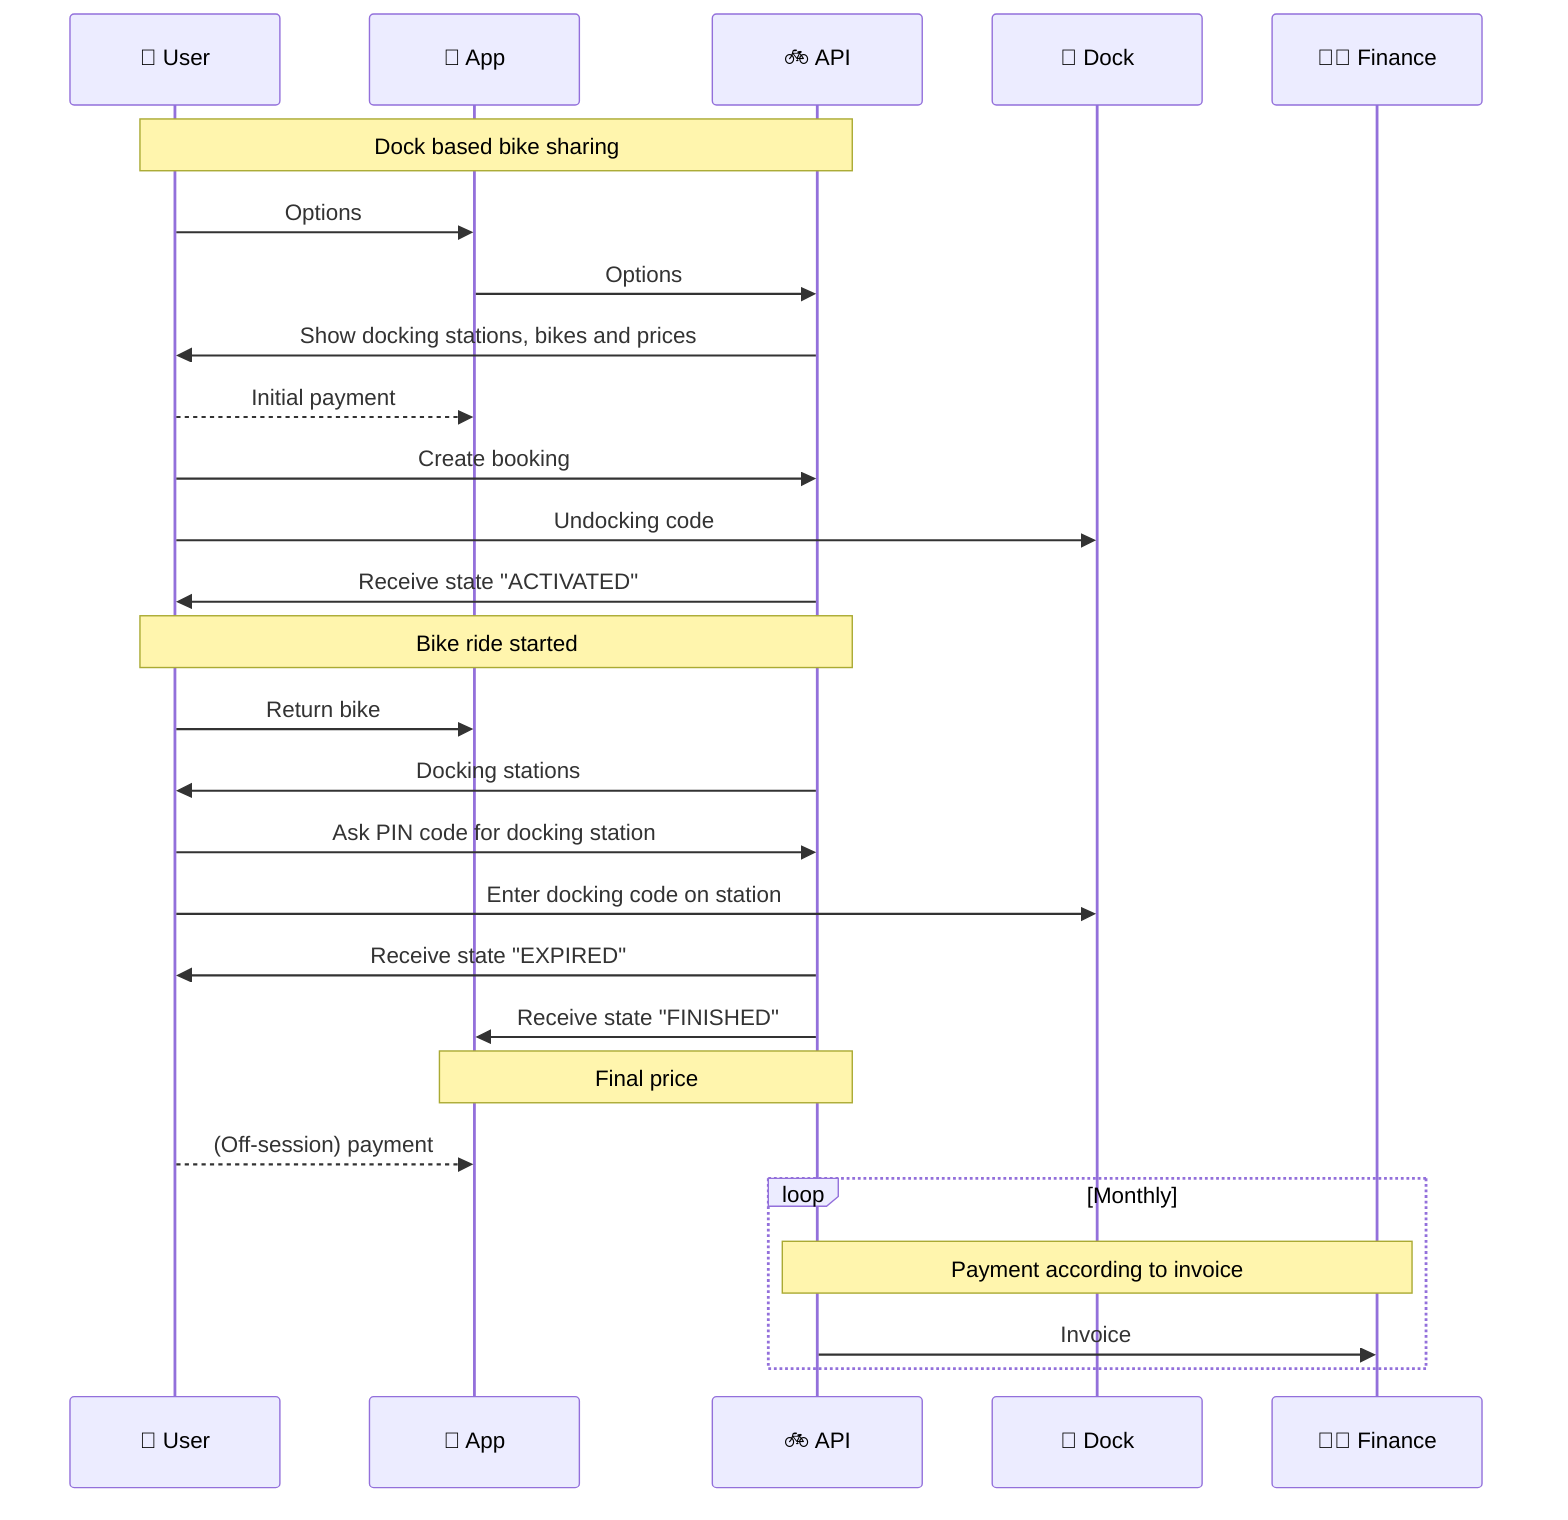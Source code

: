 sequenceDiagram
  %% MermaidJS sequences for docked bike interaction
  %% Use https://mermaid-js.github.io/mermaid-live-editor/ to edit
  %% For docking and undocking a bike you need to provide a PIN code 
  participant User as 👤 User
  participant App as 📱 App
  participant TSP as 🚲 API
  participant Dock as 🚪 Dock
  participant Finance as 👩‍💼 Finance
  Note over User,TSP: Dock based bike sharing
  User->>App: Options
  App->>TSP: Options
  TSP->>User: Show docking stations, bikes and prices
  User-->>App: Initial payment
  User->>TSP: Create booking
  User->>Dock: Undocking code
  TSP->>User: Receive state "ACTIVATED"
  Note over User,TSP: Bike ride started
  User->>App: Return bike
  TSP->>User: Docking stations
  User->>TSP: Ask PIN code for docking station
  User->>Dock: Enter docking code on station
  TSP->>User: Receive state "EXPIRED"
  TSP->>App: Receive state "FINISHED"
  Note over App,TSP: Final price
  User-->>App: (Off-session) payment
  loop Monthly
    Note over TSP,Finance: Payment according to invoice
    TSP->>Finance: Invoice 
  end